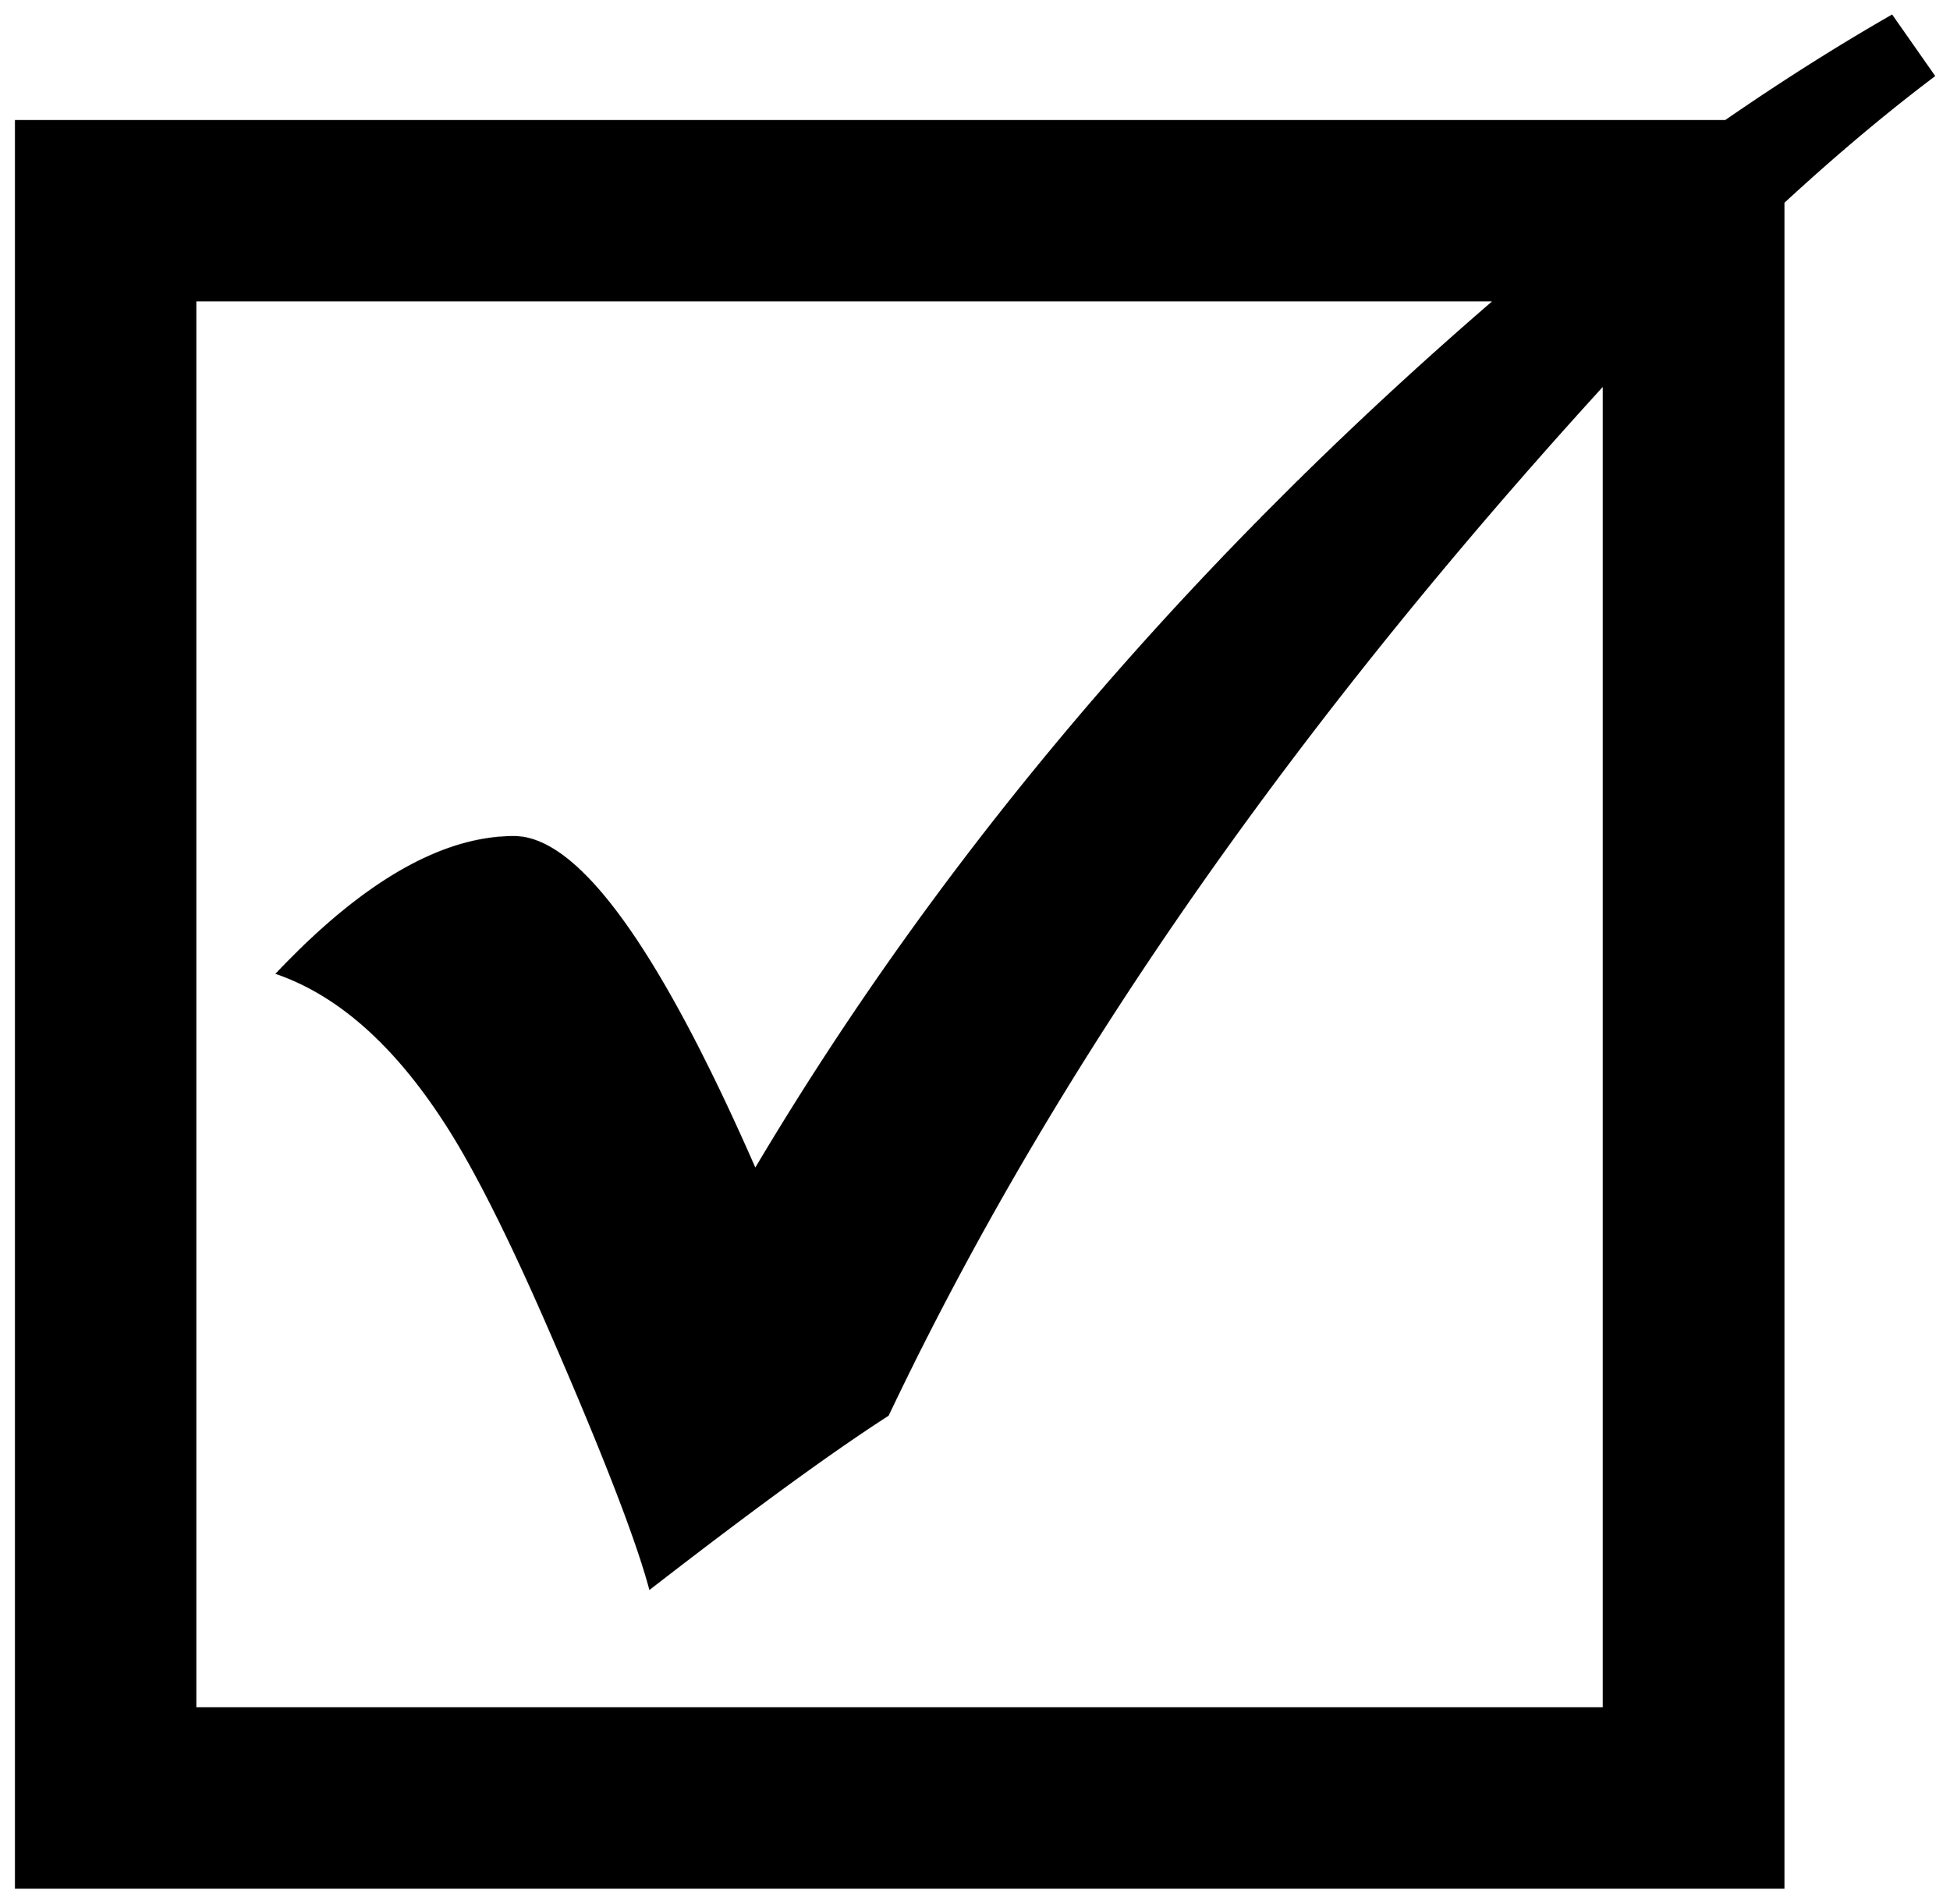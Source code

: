 


\begin{tikzpicture}[y=0.80pt, x=0.80pt, yscale=-1.0, xscale=1.0, inner sep=0pt, outer sep=0pt]
\begin{scope}[shift={(100.0,1908.0)},nonzero rule]
  \path[draw=.,fill=.,line width=1.600pt] (1778.0,-1518.0) ..
    controls (1737.333,-1487.333) and (1695.333,-1452.0) ..
    (1652.0,-1412.0) -- (1652.0,0.0) -- (172.0,0.0) --
    (172.0,-1480.0) -- (1604.0,-1480.0) .. controls
    (1651.333,-1512.667) and (1697.667,-1542.0) .. (1743.0,-1568.0) --
    (1778.0,-1518.0) -- cycle(1502.0,-150.0) -- (1502.0,-1260.0)
    .. controls (1238.0,-970.667) and (1038.0,-682.667) ..
    (902.0,-396.0) .. controls (855.333,-366.0) and (789.0,-317.667)
    .. (703.0,-251.0) .. controls (691.667,-293.0) and
    (663.333,-366.0) .. (618.0,-470.0) .. controls (584.0,-548.0)
    and (555.0,-605.333) .. (531.0,-642.0) .. controls
    (489.0,-706.667) and (442.333,-748.0) .. (391.0,-766.0) ..
    controls (463.0,-842.0) and (529.0,-880.0) .. (589.0,-880.0)
    .. controls (642.333,-880.0) and (709.667,-787.0) ..
    (791.0,-601.0) .. controls (948.333,-866.333) and
    (1155.0,-1109.333) .. (1411.0,-1330.0) -- (322.0,-1330.0) --
    (322.0,-150.0) -- (1502.0,-150.0) -- cycle;
\end{scope}

\end{tikzpicture}

